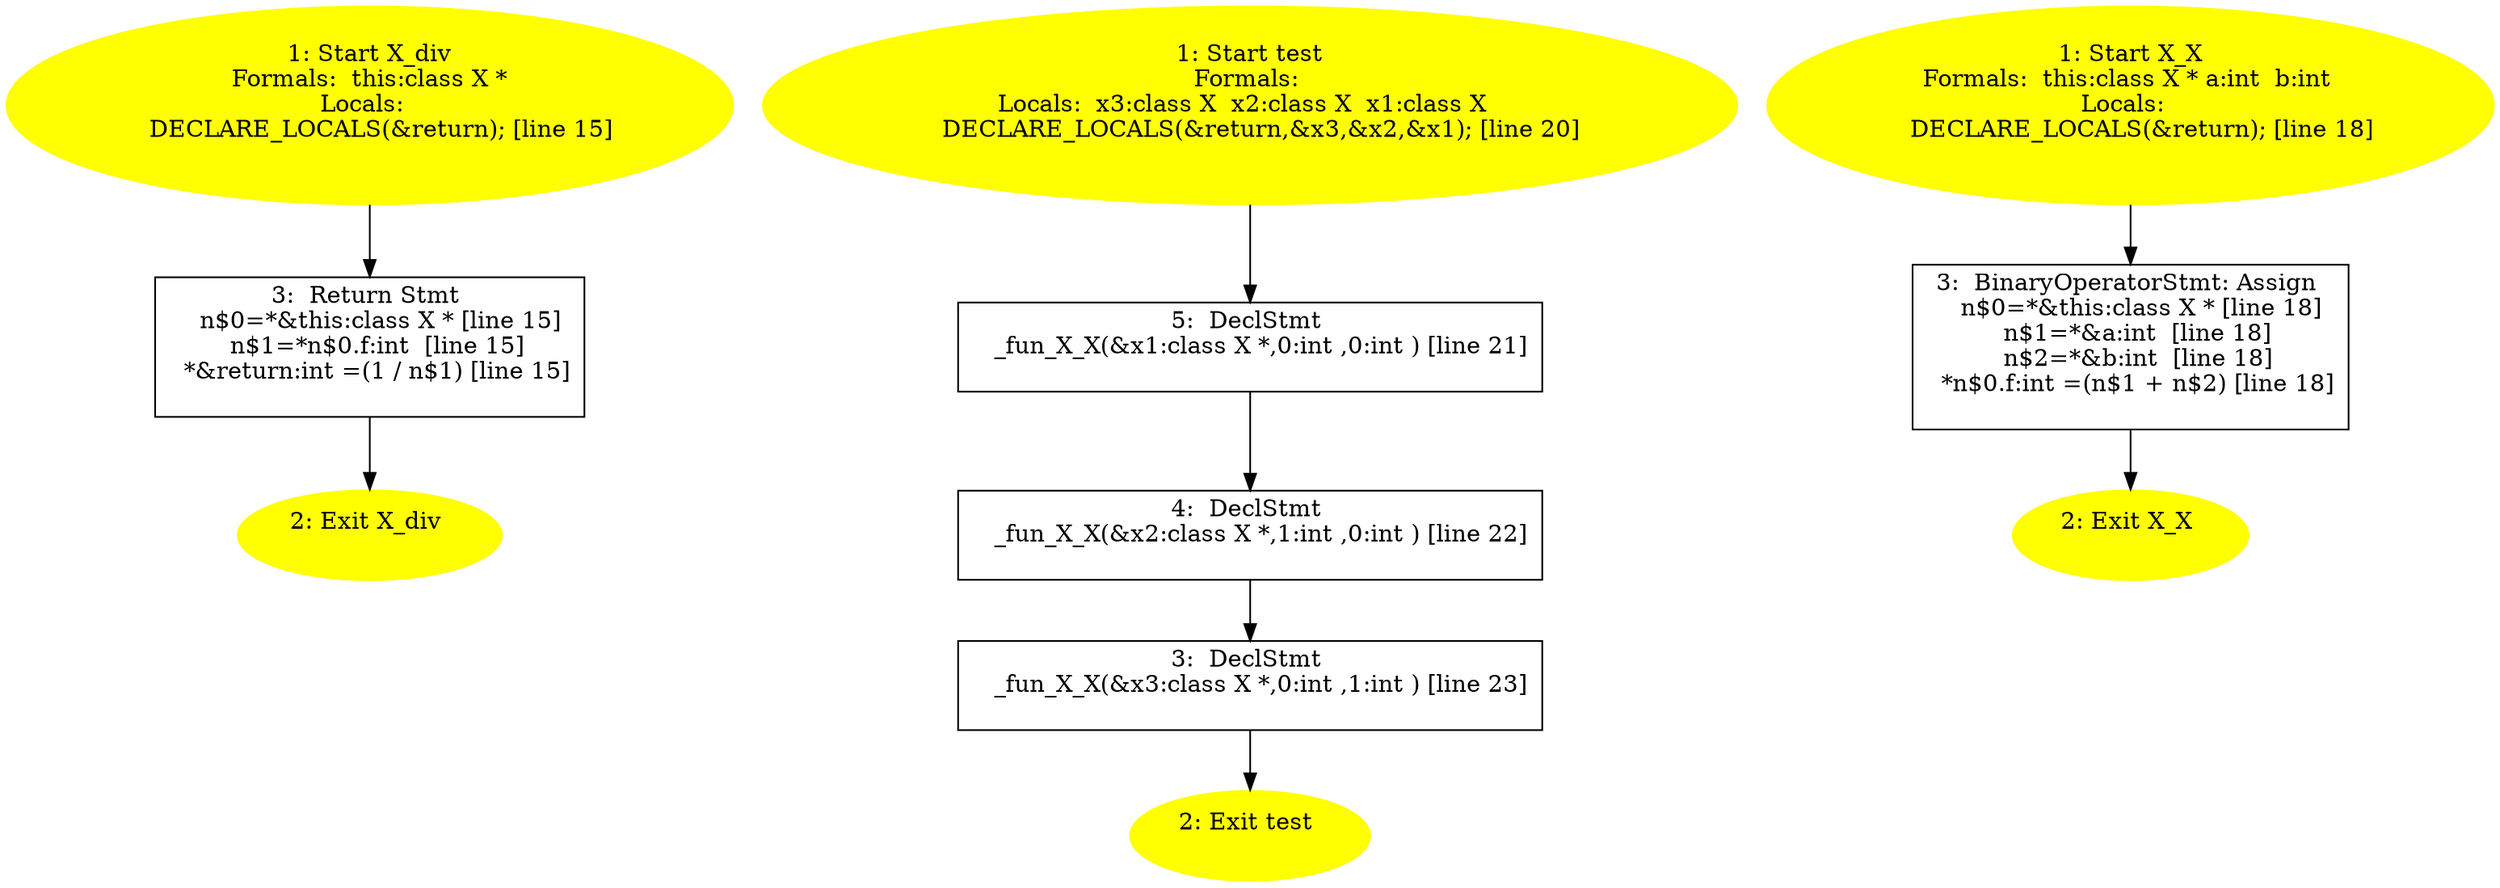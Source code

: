 /* @generated */
digraph iCFG {
"X_div(_ZN1X3divEv).e2d15d5b7aaa55937ca9796dca90c373_3" [label="3:  Return Stmt \n   n$0=*&this:class X * [line 15]\n  n$1=*n$0.f:int  [line 15]\n  *&return:int =(1 / n$1) [line 15]\n " shape="box"]
	

	 "X_div(_ZN1X3divEv).e2d15d5b7aaa55937ca9796dca90c373_3" -> "X_div(_ZN1X3divEv).e2d15d5b7aaa55937ca9796dca90c373_2" ;
"X_div(_ZN1X3divEv).e2d15d5b7aaa55937ca9796dca90c373_2" [label="2: Exit X_div \n  " color=yellow style=filled]
	

"X_div(_ZN1X3divEv).e2d15d5b7aaa55937ca9796dca90c373_1" [label="1: Start X_div\nFormals:  this:class X *\nLocals:  \n   DECLARE_LOCALS(&return); [line 15]\n " color=yellow style=filled]
	

	 "X_div(_ZN1X3divEv).e2d15d5b7aaa55937ca9796dca90c373_1" -> "X_div(_ZN1X3divEv).e2d15d5b7aaa55937ca9796dca90c373_3" ;
"test{d41d8cd98f00b204e9800998ecf8427e_Z4testv}.8c08101fe48ee96867ff8578442d10bc_5" [label="5:  DeclStmt \n   _fun_X_X(&x1:class X *,0:int ,0:int ) [line 21]\n " shape="box"]
	

	 "test{d41d8cd98f00b204e9800998ecf8427e_Z4testv}.8c08101fe48ee96867ff8578442d10bc_5" -> "test{d41d8cd98f00b204e9800998ecf8427e_Z4testv}.8c08101fe48ee96867ff8578442d10bc_4" ;
"test{d41d8cd98f00b204e9800998ecf8427e_Z4testv}.8c08101fe48ee96867ff8578442d10bc_4" [label="4:  DeclStmt \n   _fun_X_X(&x2:class X *,1:int ,0:int ) [line 22]\n " shape="box"]
	

	 "test{d41d8cd98f00b204e9800998ecf8427e_Z4testv}.8c08101fe48ee96867ff8578442d10bc_4" -> "test{d41d8cd98f00b204e9800998ecf8427e_Z4testv}.8c08101fe48ee96867ff8578442d10bc_3" ;
"test{d41d8cd98f00b204e9800998ecf8427e_Z4testv}.8c08101fe48ee96867ff8578442d10bc_3" [label="3:  DeclStmt \n   _fun_X_X(&x3:class X *,0:int ,1:int ) [line 23]\n " shape="box"]
	

	 "test{d41d8cd98f00b204e9800998ecf8427e_Z4testv}.8c08101fe48ee96867ff8578442d10bc_3" -> "test{d41d8cd98f00b204e9800998ecf8427e_Z4testv}.8c08101fe48ee96867ff8578442d10bc_2" ;
"test{d41d8cd98f00b204e9800998ecf8427e_Z4testv}.8c08101fe48ee96867ff8578442d10bc_2" [label="2: Exit test \n  " color=yellow style=filled]
	

"test{d41d8cd98f00b204e9800998ecf8427e_Z4testv}.8c08101fe48ee96867ff8578442d10bc_1" [label="1: Start test\nFormals: \nLocals:  x3:class X  x2:class X  x1:class X  \n   DECLARE_LOCALS(&return,&x3,&x2,&x1); [line 20]\n " color=yellow style=filled]
	

	 "test{d41d8cd98f00b204e9800998ecf8427e_Z4testv}.8c08101fe48ee96867ff8578442d10bc_1" -> "test{d41d8cd98f00b204e9800998ecf8427e_Z4testv}.8c08101fe48ee96867ff8578442d10bc_5" ;
"X_X{_ZN1XC1Eii}.dea5701a4245aaf51e5b3119370abb6b_3" [label="3:  BinaryOperatorStmt: Assign \n   n$0=*&this:class X * [line 18]\n  n$1=*&a:int  [line 18]\n  n$2=*&b:int  [line 18]\n  *n$0.f:int =(n$1 + n$2) [line 18]\n " shape="box"]
	

	 "X_X{_ZN1XC1Eii}.dea5701a4245aaf51e5b3119370abb6b_3" -> "X_X{_ZN1XC1Eii}.dea5701a4245aaf51e5b3119370abb6b_2" ;
"X_X{_ZN1XC1Eii}.dea5701a4245aaf51e5b3119370abb6b_2" [label="2: Exit X_X \n  " color=yellow style=filled]
	

"X_X{_ZN1XC1Eii}.dea5701a4245aaf51e5b3119370abb6b_1" [label="1: Start X_X\nFormals:  this:class X * a:int  b:int \nLocals:  \n   DECLARE_LOCALS(&return); [line 18]\n " color=yellow style=filled]
	

	 "X_X{_ZN1XC1Eii}.dea5701a4245aaf51e5b3119370abb6b_1" -> "X_X{_ZN1XC1Eii}.dea5701a4245aaf51e5b3119370abb6b_3" ;
}
